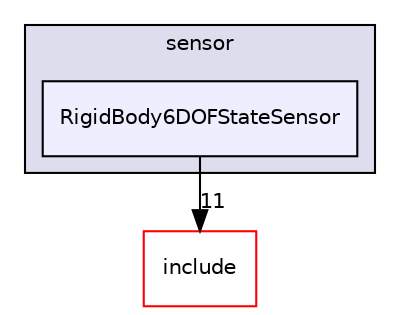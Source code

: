 digraph "/root/scrimmage/scrimmage/src/plugins/sensor/RigidBody6DOFStateSensor" {
  compound=true
  node [ fontsize="10", fontname="Helvetica"];
  edge [ labelfontsize="10", labelfontname="Helvetica"];
  subgraph clusterdir_2483af7b304531f76a0533eb422d3df1 {
    graph [ bgcolor="#ddddee", pencolor="black", label="sensor" fontname="Helvetica", fontsize="10", URL="dir_2483af7b304531f76a0533eb422d3df1.html"]
  dir_cbc738e3d0456d6b156b1cdf3030ff95 [shape=box, label="RigidBody6DOFStateSensor", style="filled", fillcolor="#eeeeff", pencolor="black", URL="dir_cbc738e3d0456d6b156b1cdf3030ff95.html"];
  }
  dir_d44c64559bbebec7f509842c48db8b23 [shape=box label="include" fillcolor="white" style="filled" color="red" URL="dir_d44c64559bbebec7f509842c48db8b23.html"];
  dir_cbc738e3d0456d6b156b1cdf3030ff95->dir_d44c64559bbebec7f509842c48db8b23 [headlabel="11", labeldistance=1.5 headhref="dir_000273_000004.html"];
}
